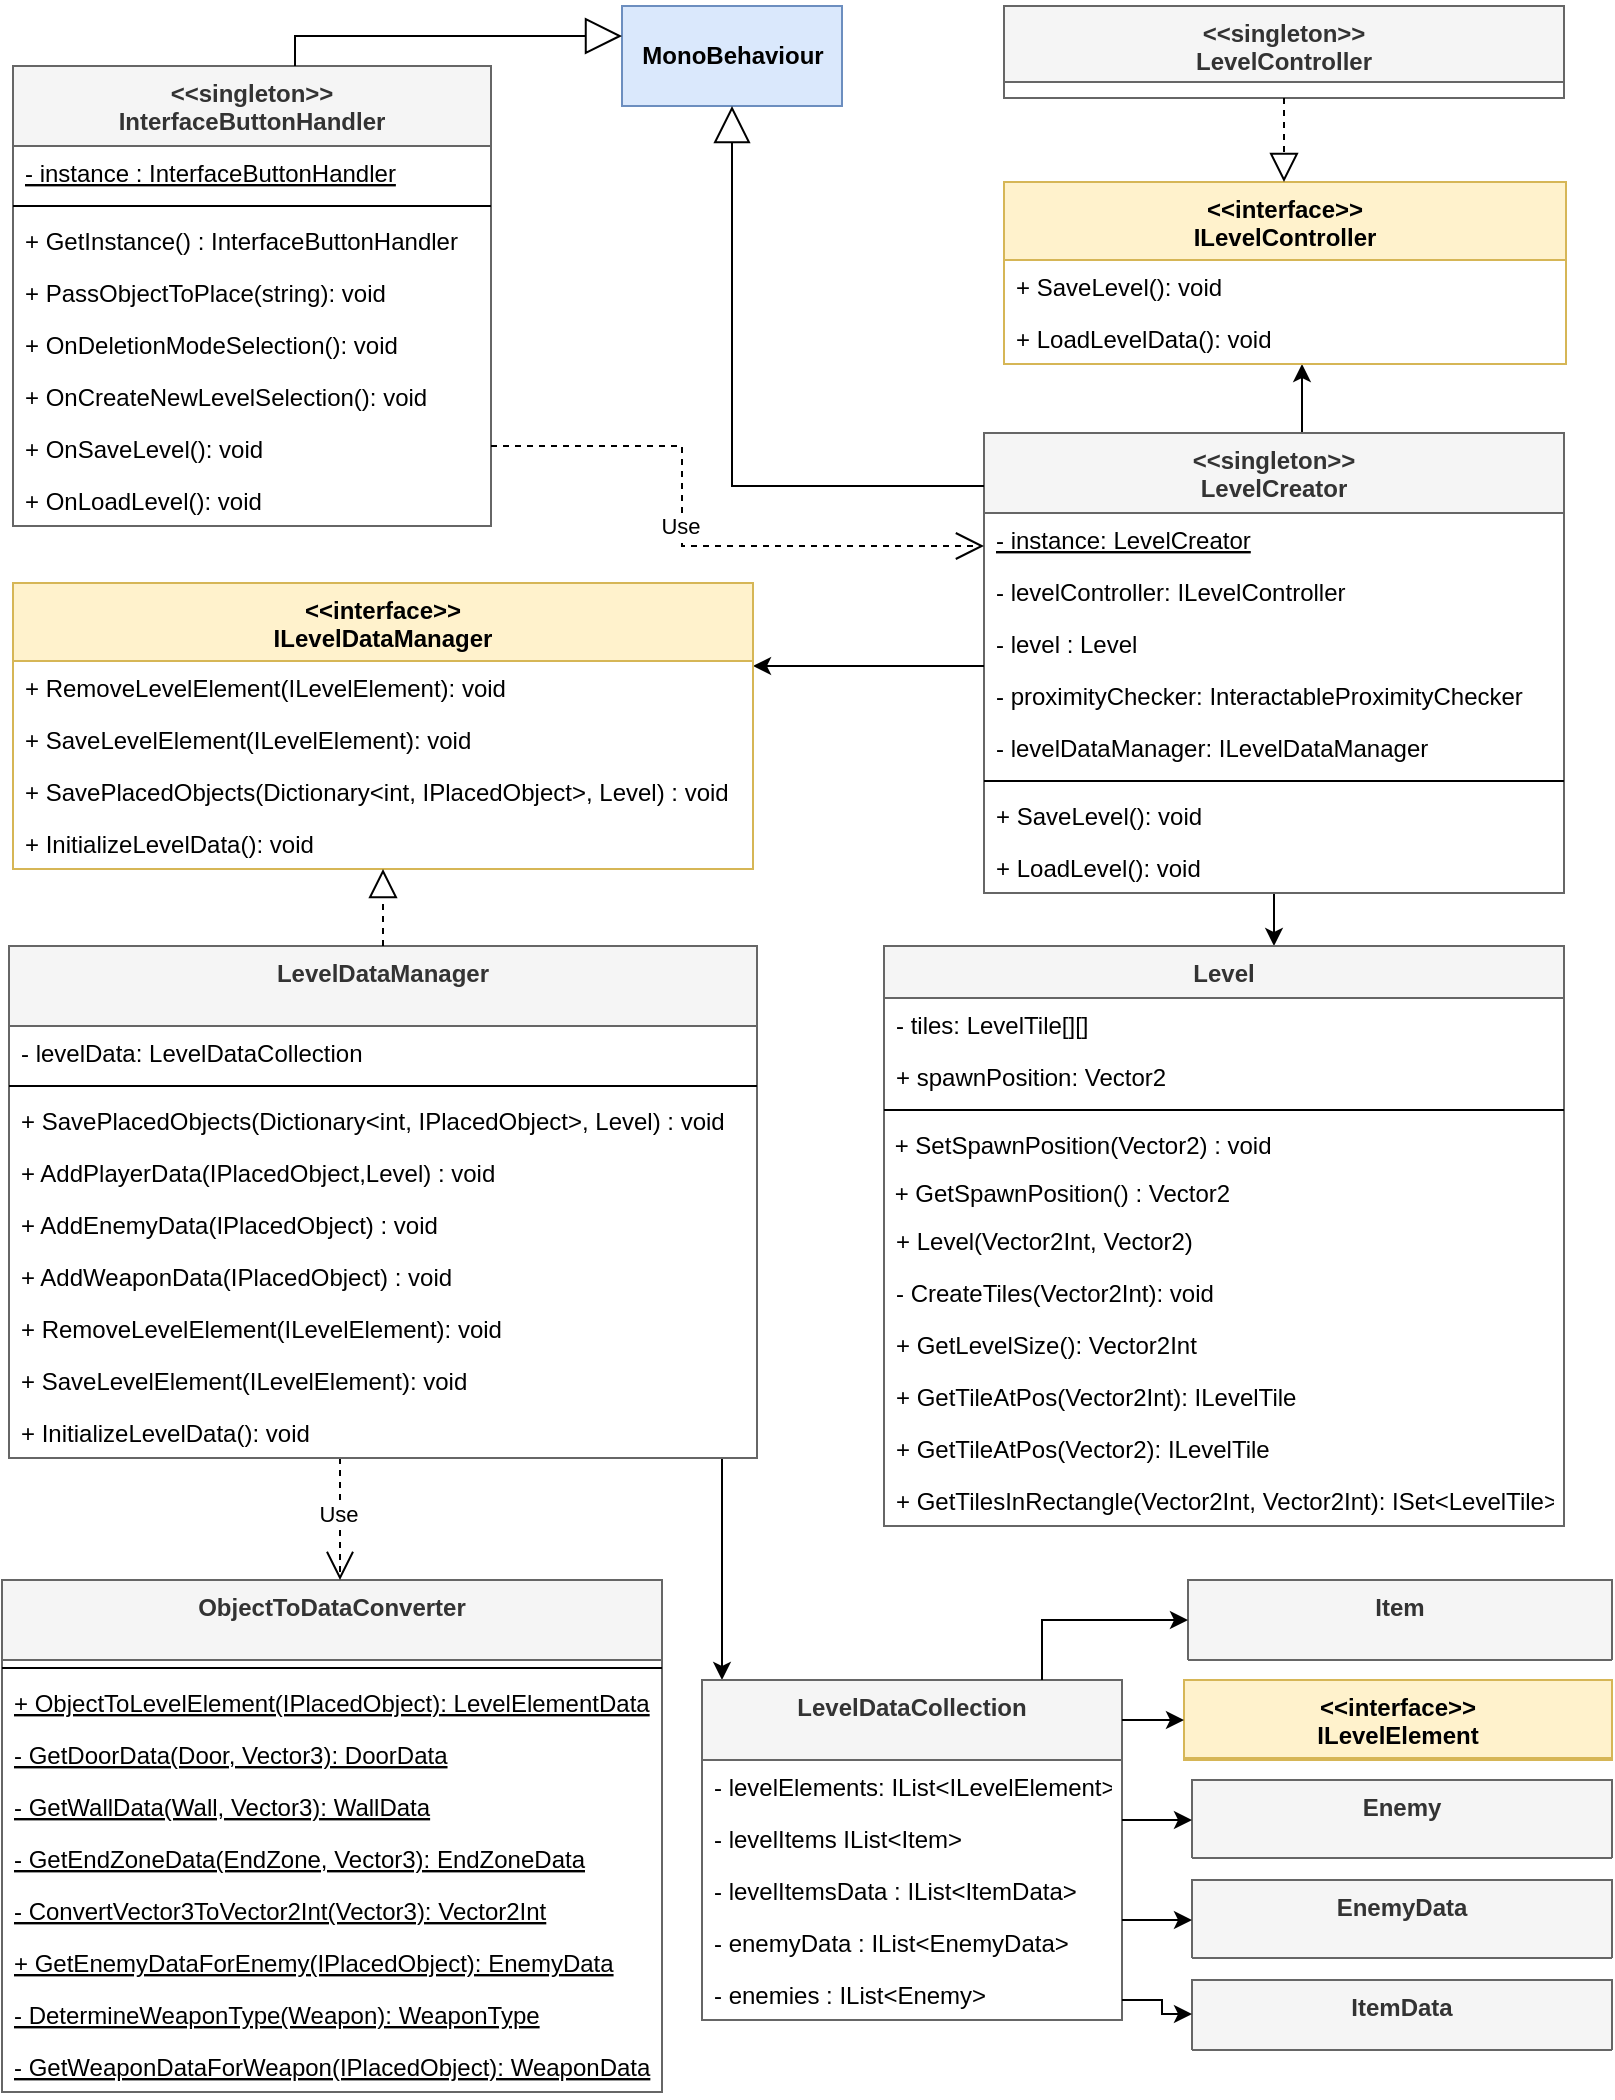 <mxfile version="12.1.9" type="device" pages="1"><diagram id="wYNdzjfSedgosLh3XaaF" name="Page-1"><mxGraphModel dx="3590" dy="2202" grid="1" gridSize="10" guides="1" tooltips="1" connect="1" arrows="1" fold="1" page="1" pageScale="1" pageWidth="827" pageHeight="1169" math="0" shadow="0"><root><mxCell id="0"/><mxCell id="1" parent="0"/><mxCell id="WUEFnAcDMOQht5zx-6Fj-1" style="edgeStyle=orthogonalEdgeStyle;rounded=0;orthogonalLoop=1;jettySize=auto;html=1;" edge="1" parent="1" source="WUEFnAcDMOQht5zx-6Fj-4" target="WUEFnAcDMOQht5zx-6Fj-88"><mxGeometry relative="1" as="geometry"><Array as="points"><mxPoint x="-990" y="-940"/><mxPoint x="-990" y="-940"/></Array></mxGeometry></mxCell><mxCell id="WUEFnAcDMOQht5zx-6Fj-3" style="edgeStyle=orthogonalEdgeStyle;rounded=0;orthogonalLoop=1;jettySize=auto;html=1;" edge="1" parent="1" source="WUEFnAcDMOQht5zx-6Fj-100" target="WUEFnAcDMOQht5zx-6Fj-59"><mxGeometry relative="1" as="geometry"><Array as="points"><mxPoint x="-1280" y="-370"/><mxPoint x="-1280" y="-370"/></Array></mxGeometry></mxCell><mxCell id="WUEFnAcDMOQht5zx-6Fj-116" style="edgeStyle=orthogonalEdgeStyle;rounded=0;orthogonalLoop=1;jettySize=auto;html=1;" edge="1" parent="1" source="WUEFnAcDMOQht5zx-6Fj-4" target="WUEFnAcDMOQht5zx-6Fj-74"><mxGeometry relative="1" as="geometry"><Array as="points"><mxPoint x="-1003" y="-630"/><mxPoint x="-1003" y="-630"/></Array></mxGeometry></mxCell><mxCell id="WUEFnAcDMOQht5zx-6Fj-4" value="&lt;&lt;singleton&gt;&gt;&#xA;LevelCreator" style="swimlane;fontStyle=1;align=center;verticalAlign=top;childLayout=stackLayout;horizontal=1;startSize=40;horizontalStack=0;resizeParent=1;resizeParentMax=0;resizeLast=0;collapsible=1;marginBottom=0;fillColor=#f5f5f5;strokeColor=#666666;fontColor=#333333;" vertex="1" parent="1"><mxGeometry x="-1149" y="-936.5" width="290" height="230" as="geometry"><mxRectangle x="-680" y="226" width="100" height="40" as="alternateBounds"/></mxGeometry></mxCell><mxCell id="WUEFnAcDMOQht5zx-6Fj-5" value="- instance: LevelCreator" style="text;align=left;verticalAlign=top;spacingLeft=4;spacingRight=4;overflow=hidden;rotatable=0;points=[[0,0.5],[1,0.5]];portConstraint=eastwest;fontStyle=4" vertex="1" parent="WUEFnAcDMOQht5zx-6Fj-4"><mxGeometry y="40" width="290" height="26" as="geometry"/></mxCell><mxCell id="WUEFnAcDMOQht5zx-6Fj-6" value="- levelController: ILevelController" style="text;align=left;verticalAlign=top;spacingLeft=4;spacingRight=4;overflow=hidden;rotatable=0;points=[[0,0.5],[1,0.5]];portConstraint=eastwest;" vertex="1" parent="WUEFnAcDMOQht5zx-6Fj-4"><mxGeometry y="66" width="290" height="26" as="geometry"/></mxCell><mxCell id="WUEFnAcDMOQht5zx-6Fj-7" value="- level : Level" style="text;align=left;verticalAlign=top;spacingLeft=4;spacingRight=4;overflow=hidden;rotatable=0;points=[[0,0.5],[1,0.5]];portConstraint=eastwest;" vertex="1" parent="WUEFnAcDMOQht5zx-6Fj-4"><mxGeometry y="92" width="290" height="26" as="geometry"/></mxCell><mxCell id="WUEFnAcDMOQht5zx-6Fj-8" value="- proximityChecker: InteractableProximityChecker" style="text;align=left;verticalAlign=top;spacingLeft=4;spacingRight=4;overflow=hidden;rotatable=0;points=[[0,0.5],[1,0.5]];portConstraint=eastwest;" vertex="1" parent="WUEFnAcDMOQht5zx-6Fj-4"><mxGeometry y="118" width="290" height="26" as="geometry"/></mxCell><mxCell id="WUEFnAcDMOQht5zx-6Fj-11" value="- levelDataManager: ILevelDataManager" style="text;align=left;verticalAlign=top;spacingLeft=4;spacingRight=4;overflow=hidden;rotatable=0;points=[[0,0.5],[1,0.5]];portConstraint=eastwest;" vertex="1" parent="WUEFnAcDMOQht5zx-6Fj-4"><mxGeometry y="144" width="290" height="26" as="geometry"/></mxCell><mxCell id="WUEFnAcDMOQht5zx-6Fj-12" value="" style="line;strokeWidth=1;fillColor=none;align=left;verticalAlign=middle;spacingTop=-1;spacingLeft=3;spacingRight=3;rotatable=0;labelPosition=right;points=[];portConstraint=eastwest;" vertex="1" parent="WUEFnAcDMOQht5zx-6Fj-4"><mxGeometry y="170" width="290" height="8" as="geometry"/></mxCell><mxCell id="WUEFnAcDMOQht5zx-6Fj-13" value="+ SaveLevel(): void" style="text;align=left;verticalAlign=top;spacingLeft=4;spacingRight=4;overflow=hidden;rotatable=0;points=[[0,0.5],[1,0.5]];portConstraint=eastwest;" vertex="1" parent="WUEFnAcDMOQht5zx-6Fj-4"><mxGeometry y="178" width="290" height="26" as="geometry"/></mxCell><mxCell id="WUEFnAcDMOQht5zx-6Fj-14" value="+ LoadLevel(): void" style="text;align=left;verticalAlign=top;spacingLeft=4;spacingRight=4;overflow=hidden;rotatable=0;points=[[0,0.5],[1,0.5]];portConstraint=eastwest;" vertex="1" parent="WUEFnAcDMOQht5zx-6Fj-4"><mxGeometry y="204" width="290" height="26" as="geometry"/></mxCell><mxCell id="WUEFnAcDMOQht5zx-6Fj-16" value="&lt;&lt;singleton&gt;&gt;&#xA;LevelController" style="swimlane;fontStyle=1;align=center;verticalAlign=top;childLayout=stackLayout;horizontal=1;startSize=38;horizontalStack=0;resizeParent=1;resizeParentMax=0;resizeLast=0;collapsible=1;marginBottom=0;fillColor=#f5f5f5;strokeColor=#666666;fontColor=#333333;" vertex="1" parent="1"><mxGeometry x="-1139" y="-1150" width="280" height="46" as="geometry"/></mxCell><mxCell id="WUEFnAcDMOQht5zx-6Fj-17" value="&lt;&lt;singleton&gt;&gt;&#xA;InterfaceButtonHandler" style="swimlane;fontStyle=1;align=center;verticalAlign=top;childLayout=stackLayout;horizontal=1;startSize=40;horizontalStack=0;resizeParent=1;resizeParentMax=0;resizeLast=0;collapsible=1;marginBottom=0;fillColor=#f5f5f5;strokeColor=#666666;fontColor=#333333;" vertex="1" parent="1"><mxGeometry x="-1634.5" y="-1120" width="239" height="230" as="geometry"/></mxCell><mxCell id="WUEFnAcDMOQht5zx-6Fj-18" value="- instance : InterfaceButtonHandler" style="text;align=left;verticalAlign=top;spacingLeft=4;spacingRight=4;overflow=hidden;rotatable=0;points=[[0,0.5],[1,0.5]];portConstraint=eastwest;fontStyle=4" vertex="1" parent="WUEFnAcDMOQht5zx-6Fj-17"><mxGeometry y="40" width="239" height="26" as="geometry"/></mxCell><mxCell id="WUEFnAcDMOQht5zx-6Fj-19" value="" style="line;strokeWidth=1;fillColor=none;align=left;verticalAlign=middle;spacingTop=-1;spacingLeft=3;spacingRight=3;rotatable=0;labelPosition=right;points=[];portConstraint=eastwest;" vertex="1" parent="WUEFnAcDMOQht5zx-6Fj-17"><mxGeometry y="66" width="239" height="8" as="geometry"/></mxCell><mxCell id="WUEFnAcDMOQht5zx-6Fj-20" value="+ GetInstance() : InterfaceButtonHandler" style="text;align=left;verticalAlign=top;spacingLeft=4;spacingRight=4;overflow=hidden;rotatable=0;points=[[0,0.5],[1,0.5]];portConstraint=eastwest;" vertex="1" parent="WUEFnAcDMOQht5zx-6Fj-17"><mxGeometry y="74" width="239" height="26" as="geometry"/></mxCell><mxCell id="WUEFnAcDMOQht5zx-6Fj-21" value="+ PassObjectToPlace(string): void" style="text;align=left;verticalAlign=top;spacingLeft=4;spacingRight=4;overflow=hidden;rotatable=0;points=[[0,0.5],[1,0.5]];portConstraint=eastwest;" vertex="1" parent="WUEFnAcDMOQht5zx-6Fj-17"><mxGeometry y="100" width="239" height="26" as="geometry"/></mxCell><mxCell id="WUEFnAcDMOQht5zx-6Fj-22" value="+ OnDeletionModeSelection(): void" style="text;align=left;verticalAlign=top;spacingLeft=4;spacingRight=4;overflow=hidden;rotatable=0;points=[[0,0.5],[1,0.5]];portConstraint=eastwest;" vertex="1" parent="WUEFnAcDMOQht5zx-6Fj-17"><mxGeometry y="126" width="239" height="26" as="geometry"/></mxCell><mxCell id="WUEFnAcDMOQht5zx-6Fj-23" value="+ OnCreateNewLevelSelection(): void" style="text;align=left;verticalAlign=top;spacingLeft=4;spacingRight=4;overflow=hidden;rotatable=0;points=[[0,0.5],[1,0.5]];portConstraint=eastwest;" vertex="1" parent="WUEFnAcDMOQht5zx-6Fj-17"><mxGeometry y="152" width="239" height="26" as="geometry"/></mxCell><mxCell id="WUEFnAcDMOQht5zx-6Fj-24" value="+ OnSaveLevel(): void" style="text;align=left;verticalAlign=top;spacingLeft=4;spacingRight=4;overflow=hidden;rotatable=0;points=[[0,0.5],[1,0.5]];portConstraint=eastwest;" vertex="1" parent="WUEFnAcDMOQht5zx-6Fj-17"><mxGeometry y="178" width="239" height="26" as="geometry"/></mxCell><mxCell id="WUEFnAcDMOQht5zx-6Fj-25" value="+ OnLoadLevel(): void" style="text;align=left;verticalAlign=top;spacingLeft=4;spacingRight=4;overflow=hidden;rotatable=0;points=[[0,0.5],[1,0.5]];portConstraint=eastwest;" vertex="1" parent="WUEFnAcDMOQht5zx-6Fj-17"><mxGeometry y="204" width="239" height="26" as="geometry"/></mxCell><mxCell id="WUEFnAcDMOQht5zx-6Fj-34" value="ObjectToDataConverter" style="swimlane;fontStyle=1;align=center;verticalAlign=top;childLayout=stackLayout;horizontal=1;startSize=40;horizontalStack=0;resizeParent=1;resizeParentMax=0;resizeLast=0;collapsible=1;marginBottom=0;fillColor=#f5f5f5;strokeColor=#666666;fontColor=#333333;" vertex="1" parent="1"><mxGeometry x="-1640" y="-363" width="330" height="256" as="geometry"/></mxCell><mxCell id="WUEFnAcDMOQht5zx-6Fj-35" value="" style="line;strokeWidth=1;fillColor=none;align=left;verticalAlign=middle;spacingTop=-1;spacingLeft=3;spacingRight=3;rotatable=0;labelPosition=right;points=[];portConstraint=eastwest;" vertex="1" parent="WUEFnAcDMOQht5zx-6Fj-34"><mxGeometry y="40" width="330" height="8" as="geometry"/></mxCell><mxCell id="WUEFnAcDMOQht5zx-6Fj-36" value="+ ObjectToLevelElement(IPlacedObject): LevelElementData" style="text;align=left;verticalAlign=top;spacingLeft=4;spacingRight=4;overflow=hidden;rotatable=0;points=[[0,0.5],[1,0.5]];portConstraint=eastwest;fontStyle=4" vertex="1" parent="WUEFnAcDMOQht5zx-6Fj-34"><mxGeometry y="48" width="330" height="26" as="geometry"/></mxCell><mxCell id="WUEFnAcDMOQht5zx-6Fj-37" value="- GetDoorData(Door, Vector3): DoorData" style="text;align=left;verticalAlign=top;spacingLeft=4;spacingRight=4;overflow=hidden;rotatable=0;points=[[0,0.5],[1,0.5]];portConstraint=eastwest;fontStyle=4" vertex="1" parent="WUEFnAcDMOQht5zx-6Fj-34"><mxGeometry y="74" width="330" height="26" as="geometry"/></mxCell><mxCell id="WUEFnAcDMOQht5zx-6Fj-38" value="- GetWallData(Wall, Vector3): WallData" style="text;align=left;verticalAlign=top;spacingLeft=4;spacingRight=4;overflow=hidden;rotatable=0;points=[[0,0.5],[1,0.5]];portConstraint=eastwest;fontStyle=4" vertex="1" parent="WUEFnAcDMOQht5zx-6Fj-34"><mxGeometry y="100" width="330" height="26" as="geometry"/></mxCell><mxCell id="WUEFnAcDMOQht5zx-6Fj-39" value="- GetEndZoneData(EndZone, Vector3): EndZoneData" style="text;align=left;verticalAlign=top;spacingLeft=4;spacingRight=4;overflow=hidden;rotatable=0;points=[[0,0.5],[1,0.5]];portConstraint=eastwest;fontStyle=4" vertex="1" parent="WUEFnAcDMOQht5zx-6Fj-34"><mxGeometry y="126" width="330" height="26" as="geometry"/></mxCell><mxCell id="WUEFnAcDMOQht5zx-6Fj-40" value="- ConvertVector3ToVector2Int(Vector3): Vector2Int" style="text;align=left;verticalAlign=top;spacingLeft=4;spacingRight=4;overflow=hidden;rotatable=0;points=[[0,0.5],[1,0.5]];portConstraint=eastwest;fontStyle=4" vertex="1" parent="WUEFnAcDMOQht5zx-6Fj-34"><mxGeometry y="152" width="330" height="26" as="geometry"/></mxCell><mxCell id="WUEFnAcDMOQht5zx-6Fj-41" value="+ GetEnemyDataForEnemy(IPlacedObject): EnemyData" style="text;align=left;verticalAlign=top;spacingLeft=4;spacingRight=4;overflow=hidden;rotatable=0;points=[[0,0.5],[1,0.5]];portConstraint=eastwest;fontStyle=4" vertex="1" parent="WUEFnAcDMOQht5zx-6Fj-34"><mxGeometry y="178" width="330" height="26" as="geometry"/></mxCell><mxCell id="WUEFnAcDMOQht5zx-6Fj-42" value="- DetermineWeaponType(Weapon): WeaponType" style="text;align=left;verticalAlign=top;spacingLeft=4;spacingRight=4;overflow=hidden;rotatable=0;points=[[0,0.5],[1,0.5]];portConstraint=eastwest;fontStyle=4" vertex="1" parent="WUEFnAcDMOQht5zx-6Fj-34"><mxGeometry y="204" width="330" height="26" as="geometry"/></mxCell><mxCell id="WUEFnAcDMOQht5zx-6Fj-43" value="- GetWeaponDataForWeapon(IPlacedObject): WeaponData" style="text;align=left;verticalAlign=top;spacingLeft=4;spacingRight=4;overflow=hidden;rotatable=0;points=[[0,0.5],[1,0.5]];portConstraint=eastwest;fontStyle=4" vertex="1" parent="WUEFnAcDMOQht5zx-6Fj-34"><mxGeometry y="230" width="330" height="26" as="geometry"/></mxCell><mxCell id="WUEFnAcDMOQht5zx-6Fj-44" value="&lt;b&gt;MonoBehaviour&lt;/b&gt;" style="html=1;fillColor=#dae8fc;strokeColor=#6c8ebf;" vertex="1" parent="1"><mxGeometry x="-1330" y="-1150" width="110" height="50" as="geometry"/></mxCell><mxCell id="WUEFnAcDMOQht5zx-6Fj-54" value="Use" style="endArrow=open;endSize=12;dashed=1;html=1;rounded=0;edgeStyle=orthogonalEdgeStyle;" edge="1" parent="1" source="WUEFnAcDMOQht5zx-6Fj-17" target="WUEFnAcDMOQht5zx-6Fj-4"><mxGeometry x="-0.085" y="-1" width="160" relative="1" as="geometry"><mxPoint x="-1030.529" y="1379" as="sourcePoint"/><mxPoint x="-1070.529" y="722" as="targetPoint"/><Array as="points"><mxPoint x="-1300" y="-930"/><mxPoint x="-1300" y="-880"/></Array><mxPoint as="offset"/></mxGeometry></mxCell><mxCell id="WUEFnAcDMOQht5zx-6Fj-55" value="Use" style="endArrow=open;endSize=12;dashed=1;html=1;rounded=0;edgeStyle=orthogonalEdgeStyle;" edge="1" parent="1" source="WUEFnAcDMOQht5zx-6Fj-100" target="WUEFnAcDMOQht5zx-6Fj-34"><mxGeometry x="-0.085" y="-1" width="160" relative="1" as="geometry"><mxPoint x="-1996.676" y="-293.5" as="sourcePoint"/><mxPoint x="-1369.618" y="-634.5" as="targetPoint"/><Array as="points"><mxPoint x="-1471" y="-400"/><mxPoint x="-1471" y="-400"/></Array><mxPoint as="offset"/></mxGeometry></mxCell><mxCell id="WUEFnAcDMOQht5zx-6Fj-56" value="" style="endArrow=block;endSize=16;endFill=0;edgeStyle=orthogonalEdgeStyle;rounded=0;labelBackgroundColor=none;html=1;" edge="1" parent="1" source="WUEFnAcDMOQht5zx-6Fj-17" target="WUEFnAcDMOQht5zx-6Fj-44"><mxGeometry width="160" relative="1" as="geometry"><mxPoint x="-314" y="-545.912" as="sourcePoint"/><mxPoint x="-397" y="-714.147" as="targetPoint"/><Array as="points"><mxPoint x="-1493.5" y="-1135"/></Array></mxGeometry></mxCell><mxCell id="WUEFnAcDMOQht5zx-6Fj-57" value="" style="endArrow=block;endSize=16;endFill=0;edgeStyle=orthogonalEdgeStyle;rounded=0;labelBackgroundColor=none;html=1;" edge="1" parent="1" source="WUEFnAcDMOQht5zx-6Fj-4" target="WUEFnAcDMOQht5zx-6Fj-44"><mxGeometry width="160" relative="1" as="geometry"><mxPoint x="-787.824" y="-95" as="sourcePoint"/><mxPoint x="-602" y="-120.059" as="targetPoint"/><Array as="points"><mxPoint x="-1275" y="-910"/></Array></mxGeometry></mxCell><mxCell id="WUEFnAcDMOQht5zx-6Fj-58" value="&lt;&lt;interface&gt;&gt;&#xA;ILevelElement" style="swimlane;fontStyle=1;align=center;verticalAlign=top;childLayout=stackLayout;horizontal=1;startSize=39;horizontalStack=0;resizeParent=1;resizeParentMax=0;resizeLast=0;collapsible=1;marginBottom=0;fillColor=#fff2cc;strokeColor=#d6b656;" vertex="1" parent="1"><mxGeometry x="-1049" y="-313" width="214" height="40" as="geometry"/></mxCell><mxCell id="WUEFnAcDMOQht5zx-6Fj-59" value="LevelDataCollection" style="swimlane;fontStyle=1;align=center;verticalAlign=top;childLayout=stackLayout;horizontal=1;startSize=40;horizontalStack=0;resizeParent=1;resizeParentMax=0;resizeLast=0;collapsible=1;marginBottom=0;fillColor=#f5f5f5;strokeColor=#666666;fontColor=#333333;" vertex="1" parent="1"><mxGeometry x="-1290" y="-313" width="210" height="170" as="geometry"/></mxCell><mxCell id="WUEFnAcDMOQht5zx-6Fj-60" value="- levelElements: IList&lt;ILevelElement&gt;" style="text;align=left;verticalAlign=top;spacingLeft=4;spacingRight=4;overflow=hidden;rotatable=0;points=[[0,0.5],[1,0.5]];portConstraint=eastwest;" vertex="1" parent="WUEFnAcDMOQht5zx-6Fj-59"><mxGeometry y="40" width="210" height="26" as="geometry"/></mxCell><mxCell id="WUEFnAcDMOQht5zx-6Fj-61" value="- levelItems IList&lt;Item&gt;" style="text;align=left;verticalAlign=top;spacingLeft=4;spacingRight=4;overflow=hidden;rotatable=0;points=[[0,0.5],[1,0.5]];portConstraint=eastwest;" vertex="1" parent="WUEFnAcDMOQht5zx-6Fj-59"><mxGeometry y="66" width="210" height="26" as="geometry"/></mxCell><mxCell id="WUEFnAcDMOQht5zx-6Fj-62" value="- levelItemsData : IList&lt;ItemData&gt;" style="text;align=left;verticalAlign=top;spacingLeft=4;spacingRight=4;overflow=hidden;rotatable=0;points=[[0,0.5],[1,0.5]];portConstraint=eastwest;" vertex="1" parent="WUEFnAcDMOQht5zx-6Fj-59"><mxGeometry y="92" width="210" height="26" as="geometry"/></mxCell><mxCell id="WUEFnAcDMOQht5zx-6Fj-63" value="- enemyData : IList&lt;EnemyData&gt;" style="text;align=left;verticalAlign=top;spacingLeft=4;spacingRight=4;overflow=hidden;rotatable=0;points=[[0,0.5],[1,0.5]];portConstraint=eastwest;" vertex="1" parent="WUEFnAcDMOQht5zx-6Fj-59"><mxGeometry y="118" width="210" height="26" as="geometry"/></mxCell><mxCell id="WUEFnAcDMOQht5zx-6Fj-64" value="- enemies : IList&lt;Enemy&gt;" style="text;align=left;verticalAlign=top;spacingLeft=4;spacingRight=4;overflow=hidden;rotatable=0;points=[[0,0.5],[1,0.5]];portConstraint=eastwest;" vertex="1" parent="WUEFnAcDMOQht5zx-6Fj-59"><mxGeometry y="144" width="210" height="26" as="geometry"/></mxCell><mxCell id="WUEFnAcDMOQht5zx-6Fj-65" value="Item" style="swimlane;fontStyle=1;align=center;verticalAlign=top;childLayout=stackLayout;horizontal=1;startSize=40;horizontalStack=0;resizeParent=1;resizeParentMax=0;resizeLast=0;collapsible=1;marginBottom=0;fillColor=#f5f5f5;strokeColor=#666666;fontColor=#333333;" vertex="1" parent="1"><mxGeometry x="-1047" y="-363" width="212" height="40" as="geometry"/></mxCell><mxCell id="WUEFnAcDMOQht5zx-6Fj-66" style="edgeStyle=orthogonalEdgeStyle;rounded=0;orthogonalLoop=1;jettySize=auto;html=1;" edge="1" parent="1" source="WUEFnAcDMOQht5zx-6Fj-59" target="WUEFnAcDMOQht5zx-6Fj-65"><mxGeometry relative="1" as="geometry"><Array as="points"><mxPoint x="-1120" y="-283"/></Array></mxGeometry></mxCell><mxCell id="WUEFnAcDMOQht5zx-6Fj-67" value="ItemData" style="swimlane;fontStyle=1;align=center;verticalAlign=top;childLayout=stackLayout;horizontal=1;startSize=40;horizontalStack=0;resizeParent=1;resizeParentMax=0;resizeLast=0;collapsible=1;marginBottom=0;fillColor=#f5f5f5;strokeColor=#666666;fontColor=#333333;" vertex="1" parent="1"><mxGeometry x="-1045" y="-163" width="210" height="35" as="geometry"/></mxCell><mxCell id="WUEFnAcDMOQht5zx-6Fj-68" value="EnemyData" style="swimlane;fontStyle=1;align=center;verticalAlign=top;childLayout=stackLayout;horizontal=1;startSize=42;horizontalStack=0;resizeParent=1;resizeParentMax=0;resizeLast=0;collapsible=1;marginBottom=0;fillColor=#f5f5f5;strokeColor=#666666;fontColor=#333333;" vertex="1" parent="1"><mxGeometry x="-1045" y="-213" width="210" height="39" as="geometry"/></mxCell><mxCell id="WUEFnAcDMOQht5zx-6Fj-69" value="Enemy" style="swimlane;fontStyle=1;align=center;verticalAlign=top;childLayout=stackLayout;horizontal=1;startSize=40;horizontalStack=0;resizeParent=1;resizeParentMax=0;resizeLast=0;collapsible=1;marginBottom=0;fillColor=#f5f5f5;strokeColor=#666666;fontColor=#333333;" vertex="1" parent="1"><mxGeometry x="-1045" y="-263" width="210" height="39" as="geometry"/></mxCell><mxCell id="WUEFnAcDMOQht5zx-6Fj-70" style="edgeStyle=orthogonalEdgeStyle;rounded=0;orthogonalLoop=1;jettySize=auto;html=1;" edge="1" parent="1" source="WUEFnAcDMOQht5zx-6Fj-59" target="WUEFnAcDMOQht5zx-6Fj-67"><mxGeometry relative="1" as="geometry"><Array as="points"><mxPoint x="-1060" y="-153"/><mxPoint x="-1060" y="-146"/></Array></mxGeometry></mxCell><mxCell id="WUEFnAcDMOQht5zx-6Fj-71" style="edgeStyle=orthogonalEdgeStyle;rounded=0;orthogonalLoop=1;jettySize=auto;html=1;" edge="1" parent="1" source="WUEFnAcDMOQht5zx-6Fj-59" target="WUEFnAcDMOQht5zx-6Fj-69"><mxGeometry relative="1" as="geometry"><Array as="points"><mxPoint x="-1060" y="-243"/><mxPoint x="-1060" y="-243"/></Array></mxGeometry></mxCell><mxCell id="WUEFnAcDMOQht5zx-6Fj-72" style="edgeStyle=orthogonalEdgeStyle;rounded=0;orthogonalLoop=1;jettySize=auto;html=1;" edge="1" parent="1" source="WUEFnAcDMOQht5zx-6Fj-59" target="WUEFnAcDMOQht5zx-6Fj-68"><mxGeometry relative="1" as="geometry"><Array as="points"><mxPoint x="-1070" y="-193"/><mxPoint x="-1070" y="-193"/></Array><mxPoint x="-1250" y="-163" as="sourcePoint"/></mxGeometry></mxCell><mxCell id="WUEFnAcDMOQht5zx-6Fj-73" style="edgeStyle=orthogonalEdgeStyle;rounded=0;orthogonalLoop=1;jettySize=auto;html=1;" edge="1" parent="1" source="WUEFnAcDMOQht5zx-6Fj-59" target="WUEFnAcDMOQht5zx-6Fj-58"><mxGeometry relative="1" as="geometry"><Array as="points"><mxPoint x="-1060" y="-293"/><mxPoint x="-1060" y="-293"/></Array><mxPoint x="-603.765" as="sourcePoint"/><mxPoint x="595.882" y="321" as="targetPoint"/></mxGeometry></mxCell><mxCell id="WUEFnAcDMOQht5zx-6Fj-74" value="Level" style="swimlane;fontStyle=1;align=center;verticalAlign=top;childLayout=stackLayout;horizontal=1;startSize=26;horizontalStack=0;resizeParent=1;resizeParentMax=0;resizeLast=0;collapsible=1;marginBottom=0;fillColor=#f5f5f5;strokeColor=#666666;fontColor=#333333;" vertex="1" parent="1"><mxGeometry x="-1199" y="-680" width="340" height="290" as="geometry"/></mxCell><mxCell id="WUEFnAcDMOQht5zx-6Fj-75" value="- tiles: LevelTile[][]" style="text;align=left;verticalAlign=top;spacingLeft=4;spacingRight=4;overflow=hidden;rotatable=0;points=[[0,0.5],[1,0.5]];portConstraint=eastwest;" vertex="1" parent="WUEFnAcDMOQht5zx-6Fj-74"><mxGeometry y="26" width="340" height="26" as="geometry"/></mxCell><mxCell id="WUEFnAcDMOQht5zx-6Fj-76" value="+ spawnPosition: Vector2" style="text;align=left;verticalAlign=top;spacingLeft=4;spacingRight=4;overflow=hidden;rotatable=0;points=[[0,0.5],[1,0.5]];portConstraint=eastwest;" vertex="1" parent="WUEFnAcDMOQht5zx-6Fj-74"><mxGeometry y="52" width="340" height="26" as="geometry"/></mxCell><mxCell id="WUEFnAcDMOQht5zx-6Fj-77" value="" style="line;strokeWidth=1;fillColor=none;align=left;verticalAlign=middle;spacingTop=-1;spacingLeft=3;spacingRight=3;rotatable=0;labelPosition=right;points=[];portConstraint=eastwest;" vertex="1" parent="WUEFnAcDMOQht5zx-6Fj-74"><mxGeometry y="78" width="340" height="8" as="geometry"/></mxCell><mxCell id="WUEFnAcDMOQht5zx-6Fj-78" value="&amp;nbsp;+ SetSpawnPosition(Vector2) : void" style="text;html=1;" vertex="1" parent="WUEFnAcDMOQht5zx-6Fj-74"><mxGeometry y="86" width="340" height="24" as="geometry"/></mxCell><mxCell id="WUEFnAcDMOQht5zx-6Fj-79" value="&amp;nbsp;+ GetSpawnPosition() : Vector2" style="text;html=1;" vertex="1" parent="WUEFnAcDMOQht5zx-6Fj-74"><mxGeometry y="110" width="340" height="24" as="geometry"/></mxCell><mxCell id="WUEFnAcDMOQht5zx-6Fj-80" value="+ Level(Vector2Int, Vector2)" style="text;strokeColor=none;fillColor=none;align=left;verticalAlign=top;spacingLeft=4;spacingRight=4;overflow=hidden;rotatable=0;points=[[0,0.5],[1,0.5]];portConstraint=eastwest;" vertex="1" parent="WUEFnAcDMOQht5zx-6Fj-74"><mxGeometry y="134" width="340" height="26" as="geometry"/></mxCell><mxCell id="WUEFnAcDMOQht5zx-6Fj-81" value="- CreateTiles(Vector2Int): void" style="text;align=left;verticalAlign=top;spacingLeft=4;spacingRight=4;overflow=hidden;rotatable=0;points=[[0,0.5],[1,0.5]];portConstraint=eastwest;" vertex="1" parent="WUEFnAcDMOQht5zx-6Fj-74"><mxGeometry y="160" width="340" height="26" as="geometry"/></mxCell><mxCell id="WUEFnAcDMOQht5zx-6Fj-82" value="+ GetLevelSize(): Vector2Int" style="text;strokeColor=none;fillColor=none;align=left;verticalAlign=top;spacingLeft=4;spacingRight=4;overflow=hidden;rotatable=0;points=[[0,0.5],[1,0.5]];portConstraint=eastwest;" vertex="1" parent="WUEFnAcDMOQht5zx-6Fj-74"><mxGeometry y="186" width="340" height="26" as="geometry"/></mxCell><mxCell id="WUEFnAcDMOQht5zx-6Fj-83" value="+ GetTileAtPos(Vector2Int): ILevelTile" style="text;align=left;verticalAlign=top;spacingLeft=4;spacingRight=4;overflow=hidden;rotatable=0;points=[[0,0.5],[1,0.5]];portConstraint=eastwest;" vertex="1" parent="WUEFnAcDMOQht5zx-6Fj-74"><mxGeometry y="212" width="340" height="26" as="geometry"/></mxCell><mxCell id="WUEFnAcDMOQht5zx-6Fj-84" value="+ GetTileAtPos(Vector2): ILevelTile" style="text;align=left;verticalAlign=top;spacingLeft=4;spacingRight=4;overflow=hidden;rotatable=0;points=[[0,0.5],[1,0.5]];portConstraint=eastwest;" vertex="1" parent="WUEFnAcDMOQht5zx-6Fj-74"><mxGeometry y="238" width="340" height="26" as="geometry"/></mxCell><mxCell id="WUEFnAcDMOQht5zx-6Fj-85" value="+ GetTilesInRectangle(Vector2Int, Vector2Int): ISet&lt;LevelTile&gt;" style="text;strokeColor=none;fillColor=none;align=left;verticalAlign=top;spacingLeft=4;spacingRight=4;overflow=hidden;rotatable=0;points=[[0,0.5],[1,0.5]];portConstraint=eastwest;" vertex="1" parent="WUEFnAcDMOQht5zx-6Fj-74"><mxGeometry y="264" width="340" height="26" as="geometry"/></mxCell><mxCell id="WUEFnAcDMOQht5zx-6Fj-88" value="&lt;&lt;interface&gt;&gt;&#xA;ILevelController" style="swimlane;fontStyle=1;align=center;verticalAlign=top;childLayout=stackLayout;horizontal=1;startSize=39;horizontalStack=0;resizeParent=1;resizeParentMax=0;resizeLast=0;collapsible=1;marginBottom=0;fillColor=#fff2cc;strokeColor=#d6b656;" vertex="1" parent="1"><mxGeometry x="-1139" y="-1062" width="281" height="91" as="geometry"/></mxCell><mxCell id="WUEFnAcDMOQht5zx-6Fj-89" value="+ SaveLevel(): void" style="text;align=left;verticalAlign=top;spacingLeft=4;spacingRight=4;overflow=hidden;rotatable=0;points=[[0,0.5],[1,0.5]];portConstraint=eastwest;" vertex="1" parent="WUEFnAcDMOQht5zx-6Fj-88"><mxGeometry y="39" width="281" height="26" as="geometry"/></mxCell><mxCell id="WUEFnAcDMOQht5zx-6Fj-90" value="+ LoadLevelData(): void" style="text;align=left;verticalAlign=top;spacingLeft=4;spacingRight=4;overflow=hidden;rotatable=0;points=[[0,0.5],[1,0.5]];portConstraint=eastwest;" vertex="1" parent="WUEFnAcDMOQht5zx-6Fj-88"><mxGeometry y="65" width="281" height="26" as="geometry"/></mxCell><mxCell id="WUEFnAcDMOQht5zx-6Fj-91" value="" style="endArrow=block;dashed=1;endFill=0;endSize=12;html=1;rounded=0;edgeStyle=orthogonalEdgeStyle;" edge="1" parent="1" source="WUEFnAcDMOQht5zx-6Fj-16" target="WUEFnAcDMOQht5zx-6Fj-88"><mxGeometry width="160" relative="1" as="geometry"><mxPoint x="-431" y="-821.5" as="sourcePoint"/><mxPoint x="-431" y="-869.5" as="targetPoint"/><Array as="points"><mxPoint x="-1010" y="-1030"/><mxPoint x="-1010" y="-1030"/></Array></mxGeometry></mxCell><mxCell id="WUEFnAcDMOQht5zx-6Fj-99" style="edgeStyle=orthogonalEdgeStyle;rounded=0;orthogonalLoop=1;jettySize=auto;html=1;" edge="1" parent="1" source="WUEFnAcDMOQht5zx-6Fj-4" target="WUEFnAcDMOQht5zx-6Fj-110"><mxGeometry relative="1" as="geometry"><mxPoint x="-976.5" y="-733.667" as="sourcePoint"/><mxPoint x="-1242.5" y="-733.667" as="targetPoint"/><Array as="points"><mxPoint x="-1190" y="-820"/><mxPoint x="-1190" y="-820"/></Array></mxGeometry></mxCell><mxCell id="WUEFnAcDMOQht5zx-6Fj-100" value="LevelDataManager" style="swimlane;fontStyle=1;align=center;verticalAlign=top;childLayout=stackLayout;horizontal=1;startSize=40;horizontalStack=0;resizeParent=1;resizeParentMax=0;resizeLast=0;collapsible=1;marginBottom=0;fillColor=#f5f5f5;strokeColor=#666666;fontColor=#333333;" vertex="1" parent="1"><mxGeometry x="-1636.5" y="-680" width="374" height="256" as="geometry"/></mxCell><mxCell id="WUEFnAcDMOQht5zx-6Fj-101" value="- levelData: LevelDataCollection" style="text;align=left;verticalAlign=top;spacingLeft=4;spacingRight=4;overflow=hidden;rotatable=0;points=[[0,0.5],[1,0.5]];portConstraint=eastwest;" vertex="1" parent="WUEFnAcDMOQht5zx-6Fj-100"><mxGeometry y="40" width="374" height="26" as="geometry"/></mxCell><mxCell id="WUEFnAcDMOQht5zx-6Fj-102" value="" style="line;strokeWidth=1;fillColor=none;align=left;verticalAlign=middle;spacingTop=-1;spacingLeft=3;spacingRight=3;rotatable=0;labelPosition=right;points=[];portConstraint=eastwest;" vertex="1" parent="WUEFnAcDMOQht5zx-6Fj-100"><mxGeometry y="66" width="374" height="8" as="geometry"/></mxCell><mxCell id="WUEFnAcDMOQht5zx-6Fj-103" value="+ SavePlacedObjects(Dictionary&lt;int, IPlacedObject&gt;, Level) : void " style="text;align=left;verticalAlign=top;spacingLeft=4;spacingRight=4;overflow=hidden;rotatable=0;points=[[0,0.5],[1,0.5]];portConstraint=eastwest;fontStyle=0" vertex="1" parent="WUEFnAcDMOQht5zx-6Fj-100"><mxGeometry y="74" width="374" height="26" as="geometry"/></mxCell><mxCell id="WUEFnAcDMOQht5zx-6Fj-104" value="+ AddPlayerData(IPlacedObject,Level) : void " style="text;align=left;verticalAlign=top;spacingLeft=4;spacingRight=4;overflow=hidden;rotatable=0;points=[[0,0.5],[1,0.5]];portConstraint=eastwest;fontStyle=0" vertex="1" parent="WUEFnAcDMOQht5zx-6Fj-100"><mxGeometry y="100" width="374" height="26" as="geometry"/></mxCell><mxCell id="WUEFnAcDMOQht5zx-6Fj-105" value="+ AddEnemyData(IPlacedObject) : void " style="text;align=left;verticalAlign=top;spacingLeft=4;spacingRight=4;overflow=hidden;rotatable=0;points=[[0,0.5],[1,0.5]];portConstraint=eastwest;fontStyle=0" vertex="1" parent="WUEFnAcDMOQht5zx-6Fj-100"><mxGeometry y="126" width="374" height="26" as="geometry"/></mxCell><mxCell id="WUEFnAcDMOQht5zx-6Fj-106" value="+ AddWeaponData(IPlacedObject) : void " style="text;align=left;verticalAlign=top;spacingLeft=4;spacingRight=4;overflow=hidden;rotatable=0;points=[[0,0.5],[1,0.5]];portConstraint=eastwest;fontStyle=0" vertex="1" parent="WUEFnAcDMOQht5zx-6Fj-100"><mxGeometry y="152" width="374" height="26" as="geometry"/></mxCell><mxCell id="WUEFnAcDMOQht5zx-6Fj-107" value="+ RemoveLevelElement(ILevelElement): void" style="text;align=left;verticalAlign=top;spacingLeft=4;spacingRight=4;overflow=hidden;rotatable=0;points=[[0,0.5],[1,0.5]];portConstraint=eastwest;" vertex="1" parent="WUEFnAcDMOQht5zx-6Fj-100"><mxGeometry y="178" width="374" height="26" as="geometry"/></mxCell><mxCell id="WUEFnAcDMOQht5zx-6Fj-108" value="+ SaveLevelElement(ILevelElement): void" style="text;align=left;verticalAlign=top;spacingLeft=4;spacingRight=4;overflow=hidden;rotatable=0;points=[[0,0.5],[1,0.5]];portConstraint=eastwest;" vertex="1" parent="WUEFnAcDMOQht5zx-6Fj-100"><mxGeometry y="204" width="374" height="26" as="geometry"/></mxCell><mxCell id="WUEFnAcDMOQht5zx-6Fj-109" value="+ InitializeLevelData(): void" style="text;align=left;verticalAlign=top;spacingLeft=4;spacingRight=4;overflow=hidden;rotatable=0;points=[[0,0.5],[1,0.5]];portConstraint=eastwest;" vertex="1" parent="WUEFnAcDMOQht5zx-6Fj-100"><mxGeometry y="230" width="374" height="26" as="geometry"/></mxCell><mxCell id="WUEFnAcDMOQht5zx-6Fj-110" value="&lt;&lt;interface&gt;&gt;&#xA;ILevelDataManager" style="swimlane;fontStyle=1;align=center;verticalAlign=top;childLayout=stackLayout;horizontal=1;startSize=39;horizontalStack=0;resizeParent=1;resizeParentMax=0;resizeLast=0;collapsible=1;marginBottom=0;fillColor=#fff2cc;strokeColor=#d6b656;" vertex="1" parent="1"><mxGeometry x="-1634.5" y="-861.5" width="370" height="143" as="geometry"/></mxCell><mxCell id="WUEFnAcDMOQht5zx-6Fj-111" value="+ RemoveLevelElement(ILevelElement): void" style="text;align=left;verticalAlign=top;spacingLeft=4;spacingRight=4;overflow=hidden;rotatable=0;points=[[0,0.5],[1,0.5]];portConstraint=eastwest;" vertex="1" parent="WUEFnAcDMOQht5zx-6Fj-110"><mxGeometry y="39" width="370" height="26" as="geometry"/></mxCell><mxCell id="WUEFnAcDMOQht5zx-6Fj-112" value="+ SaveLevelElement(ILevelElement): void" style="text;align=left;verticalAlign=top;spacingLeft=4;spacingRight=4;overflow=hidden;rotatable=0;points=[[0,0.5],[1,0.5]];portConstraint=eastwest;" vertex="1" parent="WUEFnAcDMOQht5zx-6Fj-110"><mxGeometry y="65" width="370" height="26" as="geometry"/></mxCell><mxCell id="WUEFnAcDMOQht5zx-6Fj-113" value="+ SavePlacedObjects(Dictionary&lt;int, IPlacedObject&gt;, Level) : void " style="text;align=left;verticalAlign=top;spacingLeft=4;spacingRight=4;overflow=hidden;rotatable=0;points=[[0,0.5],[1,0.5]];portConstraint=eastwest;fontStyle=0" vertex="1" parent="WUEFnAcDMOQht5zx-6Fj-110"><mxGeometry y="91" width="370" height="26" as="geometry"/></mxCell><mxCell id="WUEFnAcDMOQht5zx-6Fj-114" value="+ InitializeLevelData(): void" style="text;align=left;verticalAlign=top;spacingLeft=4;spacingRight=4;overflow=hidden;rotatable=0;points=[[0,0.5],[1,0.5]];portConstraint=eastwest;" vertex="1" parent="WUEFnAcDMOQht5zx-6Fj-110"><mxGeometry y="117" width="370" height="26" as="geometry"/></mxCell><mxCell id="WUEFnAcDMOQht5zx-6Fj-115" value="" style="endArrow=block;dashed=1;endFill=0;endSize=12;html=1;rounded=0;edgeStyle=orthogonalEdgeStyle;" edge="1" parent="1" source="WUEFnAcDMOQht5zx-6Fj-100" target="WUEFnAcDMOQht5zx-6Fj-110"><mxGeometry width="160" relative="1" as="geometry"><mxPoint x="-1232.5" y="-462" as="sourcePoint"/><mxPoint x="-784.333" y="-457" as="targetPoint"/><Array as="points"/></mxGeometry></mxCell></root></mxGraphModel></diagram></mxfile>